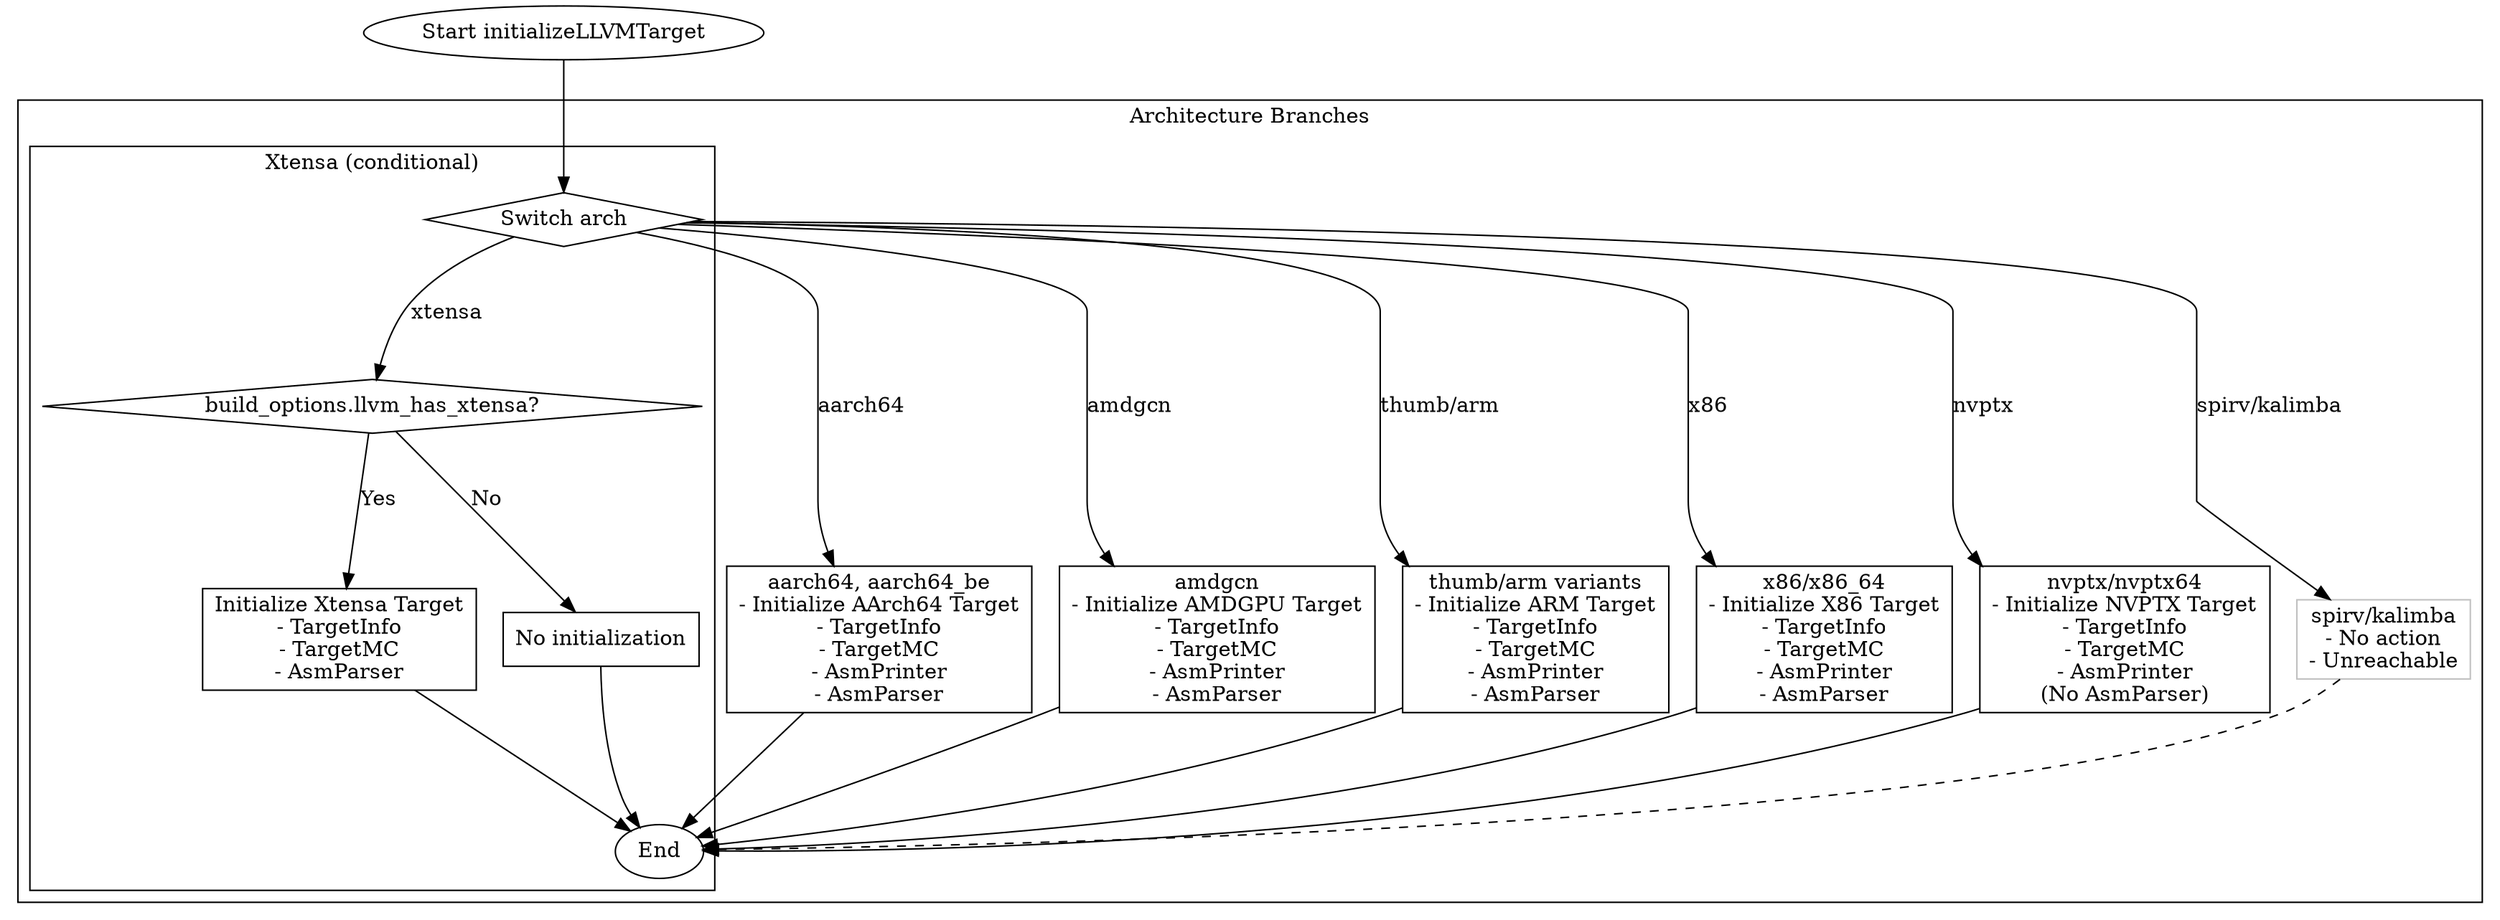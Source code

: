 
digraph initializeLLVMTarget {
    rankdir=TB;
    node [shape=rectangle];
    start [shape=ellipse, label="Start initializeLLVMTarget"];
    end [shape=ellipse, label="End"];
    switch [shape=diamond, label="Switch arch", width=2.5];

    start -> switch;

    // Common structure for all architectures
    subgraph cluster_common {
        label="Architecture Branches";
        edge [minlen=2];

        // AArch64
        aarch64 [label="aarch64, aarch64_be\n- Initialize AArch64 Target\n- TargetInfo\n- TargetMC\n- AsmPrinter\n- AsmParser"];
        switch -> aarch64 [label="aarch64"];
        aarch64 -> end;

        // AMDGCN
        amdgcn [label="amdgcn\n- Initialize AMDGPU Target\n- TargetInfo\n- TargetMC\n- AsmPrinter\n- AsmParser"];
        switch -> amdgcn [label="amdgcn"];
        amdgcn -> end;

        // ARM variants
        arm [label="thumb/arm variants\n- Initialize ARM Target\n- TargetInfo\n- TargetMC\n- AsmPrinter\n- AsmParser"];
        switch -> arm [label="thumb/arm"];
        arm -> end;

        // X86
        x86 [label="x86/x86_64\n- Initialize X86 Target\n- TargetInfo\n- TargetMC\n- AsmPrinter\n- AsmParser"];
        switch -> x86 [label="x86"];
        x86 -> end;

        // Conditional branches (example with Xtensa)
        subgraph cluster_xtensa {
            label="Xtensa (conditional)";
            xtensa_cond [shape=diamond, label="build_options.llvm_has_xtensa?", width=2];
            xtensa_yes [label="Initialize Xtensa Target\n- TargetInfo\n- TargetMC\n- AsmParser"];
            xtensa_no [label="No initialization"];
            switch -> xtensa_cond [label="xtensa"];
            xtensa_cond -> xtensa_yes [label="Yes"];
            xtensa_cond -> xtensa_no [label="No"];
            xtensa_yes -> end;
            xtensa_no -> end;
        }

        // NVPTX (no AsmParser)
        nvptx [label="nvptx/nvptx64\n- Initialize NVPTX Target\n- TargetInfo\n- TargetMC\n- AsmPrinter\n(No AsmParser)"];
        switch -> nvptx [label="nvptx"];
        nvptx -> end;

        // Unsupported/No LLVM backend
        unsupported [label="spirv/kalimba\n- No action\n- Unreachable", color=grey];
        switch -> unsupported [label="spirv/kalimba"];
        unsupported -> end [style=dashed];
    }

    // Edge styling for clarity
    edge [color=black];
}
